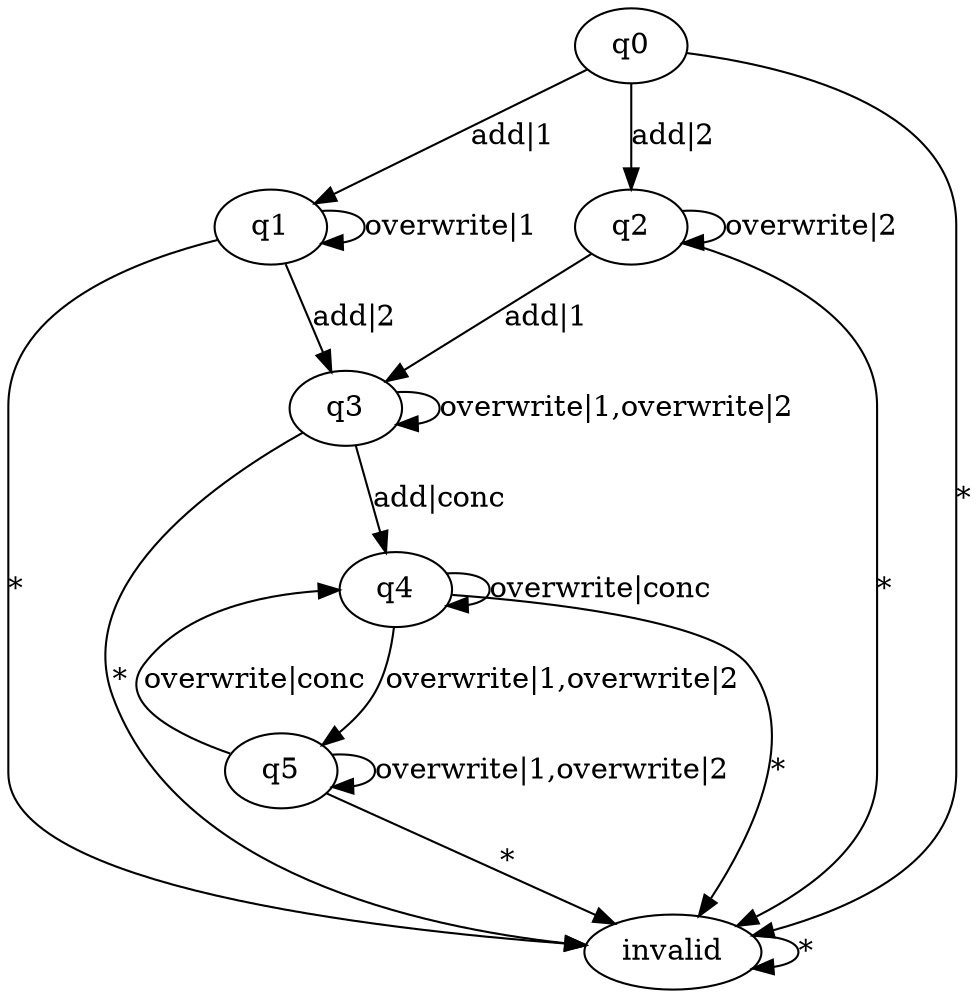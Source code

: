 digraph G {
  0 [label="q0"]
  1 [label="q1"]
  2 [label="q2"]
  3 [label="q3"]
  4 [label="q4"]
  5 [label="q5"]
  6 [label="invalid"]

  0 -> 1 [label="add|1"]
  0 -> 2 [label="add|2"]
  
  1 -> 1 [label="overwrite|1"]
  1 -> 3 [label="add|2"]

  2 -> 2 [label="overwrite|2"]
  2 -> 3 [label="add|1"]

  3 -> 3 [label="overwrite|1,overwrite|2"]
  3 -> 4 [label="add|conc"]

  4 -> 4 [label="overwrite|conc"]
  4 -> 5 [label="overwrite|1,overwrite|2"]

  5 -> 5 [label="overwrite|1,overwrite|2"]
  5 -> 4 [label="overwrite|conc"]

# Transitions to trash sink
  0 -> 6 [label="*"]
  1 -> 6 [label="*"]
  2 -> 6 [label="*"]
  3 -> 6 [label="*"]
  4 -> 6 [label="*"]
  5 -> 6 [label="*"]
  6 -> 6 [label="*"]

  node [shape=circle]
}